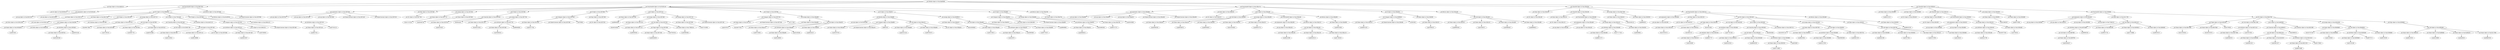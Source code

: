 strict digraph  {
<_ast.Str object at 0xa1b058510>;
<_ast.Expr object at 0xa1afad210>;
<_ast.arg object at 0xa1b615c50>;
<_ast.arg object at 0xa1b615b50>;
<_ast.arguments object at 0x1053f1e50>;
<_ast.Store object at 0x10295c290>;
<_ast.Name object at 0xa1cfb3110>;
<_ast.Load object at 0x10295c1d0>;
<_ast.Name object at 0xa1dbe74d0>;
<_ast.Name object at 0xa1d50a650>;
Load855462;
<_ast.NotIn object at 0x102969190>;
<_ast.Name object at 0xa1cfb7f10>;
Load1092549;
<_ast.Attribute object at 0xa1c0f55d0>;
Load5055193;
<_ast.Compare object at 0xa1c0ee390>;
<_ast.Continue object at 0xa1cfb7e90>;
<_ast.If object at 0xa1cfb3190>;
<_ast.Name object at 0xa1cfb7e10>;
Store6917895;
<_ast.Name object at 0xa1cfb7d90>;
Load1200318;
<_ast.Name object at 0xa1cfb7f50>;
Load4907791;
<_ast.Name object at 0xa1cfb7d10>;
Load5501699;
<_ast.Call object at 0xa1cfb7fd0>;
<_ast.Assign object at 0xa1cfb7210>;
<_ast.Not object at 0x1029617d0>;
<_ast.Name object at 0xa1cfb7e50>;
Load1316041;
<_ast.Name object at 0xa1cfb7c10>;
Load9238988;
<_ast.Str object at 0xa1cfb7dd0>;
<_ast.Call object at 0xa1cfb7c90>;
<_ast.UnaryOp object at 0xa1cfb7ed0>;
<_ast.Continue object at 0xa1aee5110>;
<_ast.If object at 0xa176e2ad0>;
<_ast.Name object at 0xa1cfb7cd0>;
Load3822837;
<_ast.Attribute object at 0xa1cfb7b10>;
Load2590902;
<_ast.Is object at 0x102961f10>;
<_ast.NameConstant object at 0xa1cfb7a90>;
<_ast.Compare object at 0xa1cfb7d50>;
<_ast.Continue object at 0xa1d844c10>;
<_ast.If object at 0xa1cfb7b90>;
<_ast.Name object at 0xa1cfb7a10>;
Load925703;
<_ast.Attribute object at 0xa1cfb7c50>;
Load7534119;
<_ast.Return object at 0xa1bcd0350>;
<_ast.For object at 0xa1dbf4e10>;
<_ast.NameConstant object at 0xa1cfb7990>;
<_ast.Return object at 0xa1cfb7bd0>;
<_ast.FunctionDef object at 0xa1dbe7d50>;
<_ast.arg object at 0xa1cfb7910>;
<_ast.arg object at 0xa1cfb7ad0>;
<_ast.arg object at 0xa1cfb7890>;
<_ast.NameConstant object at 0xa1cfb7a50>;
<_ast.NameConstant object at 0xa1cfb7810>;
<_ast.arguments object at 0xa1cfb7b50>;
<_ast.Str object at 0xa1cfb7790>;
<_ast.Expr object at 0xa1cfb79d0>;
<_ast.Name object at 0xa1cfb7710>;
Store7470256;
<_ast.Name object at 0xa1cfb78d0>;
Load3049756;
<_ast.Assign object at 0xa1cfb7950>;
<_ast.Name object at 0xa1cfb7610>;
Load3318347;
<_ast.UnaryOp object at 0xa1cfb7850>;
Not9044497;
<_ast.Name object at 0xa1cfb7550>;
Store6223204;
<_ast.Name object at 0xa1cfb74d0>;
Load2884816;
<_ast.Attribute object at 0xa1cfb7750>;
Load6936836;
<_ast.Assign object at 0xa1cfb77d0>;
<_ast.If object at 0xa1cfb7690>;
<_ast.Name object at 0xa1cfb7650>;
Load2527794;
<_ast.NameConstant object at 0xa1cfb73d0>;
<_ast.Compare object at 0xa1cfb7450>;
Is4079804;
<_ast.Str object at 0xa1cfb7350>;
<_ast.Expr object at 0xa1cfb7590>;
<_ast.If object at 0xa1cfb76d0>;
<_ast.Name object at 0xa1cfb7290>;
Load9846586;
<_ast.Name object at 0xa1cfb7410>;
Store9254628;
<_ast.Name object at 0xa1cfb7110>;
Load6009500;
<_ast.Name object at 0xa1cfb7190>;
Load8394926;
<_ast.Tuple object at 0xa1cfb7090>;
Load7049164;
<_ast.Name object at 0xa179bf150>;
Load8368596;
<_ast.Call object at 0xa1cfb7050>;
<_ast.Assign object at 0xa1cfb7490>;
<_ast.Name object at 0xa1cfb7390>;
Store7310095;
<_ast.NameConstant object at 0xa1cfb71d0>;
<_ast.Assign object at 0xa1cfb7150>;
<_ast.If object at 0xa1cfb7510>;
<_ast.Name object at 0xa1cfb7310>;
Load1976377;
<_ast.NameConstant object at 0xa1cfb72d0>;
<_ast.Compare object at 0xa1cfb7250>;
Is5717393;
<_ast.Name object at 0xa1cfbad90>;
Store4977652;
<_ast.Name object at 0xa1cfbae10>;
Load8745903;
<_ast.Name object at 0xa1cfbae90>;
Load5246802;
<_ast.Attribute object at 0xa1cfbaed0>;
Load1429339;
<_ast.Name object at 0xa1cfbaf50>;
Load8344527;
<_ast.Call object at 0xa1cfbae50>;
<_ast.Assign object at 0xa1cfbadd0>;
<_ast.If object at 0xa1cfb7f90>;
<_ast.And object at 0x10295ca90>;
<_ast.Name object at 0xa1cfbacd0>;
Load4287020;
<_ast.NameConstant object at 0xa1cfbac50>;
<_ast.Compare object at 0xa1cfbaf90>;
Is8662505;
<_ast.Name object at 0xa1cfbabd0>;
Load2322129;
<_ast.Name object at 0xa1cfbab90>;
Load9258470;
<_ast.Str object at 0xa1cfbab50>;
<_ast.Call object at 0xa1cfbac10>;
<_ast.BoolOp object at 0xa1cfbafd0>;
<_ast.Name object at 0xa1cfbab10>;
Store2656840;
<_ast.Name object at 0xa1cfbaa90>;
Load4219813;
<_ast.Name object at 0xa1cfbaa10>;
Load16479;
<_ast.Attribute object at 0xa1cfbaa50>;
Load4993682;
<_ast.Name object at 0xa1cfba9d0>;
Load9779187;
<_ast.Call object at 0xa1cfbaad0>;
<_ast.Assign object at 0xa1693f610>;
<_ast.If object at 0xa1cfbaf10>;
<_ast.Name object at 0xa1cfba910>;
Load9608961;
<_ast.IsNot object at 0x102961fd0>;
<_ast.NameConstant object at 0xa1cfba8d0>;
<_ast.Compare object at 0xa1cfba950>;
<_ast.Name object at 0xa1cfba810>;
Load3684912;
<_ast.Attribute object at 0xa1cfba850>;
Store4962802;
<_ast.Name object at 0xa1cfba7d0>;
Load9157275;
<_ast.Assign object at 0xa1cfba890>;
<_ast.If object at 0xa1cfba990>;
<_ast.Name object at 0xa1cfba750>;
Load5818060;
<_ast.Return object at 0xa1cfba790>;
<_ast.FunctionDef object at 0x1053f1c50>;
<_ast.arg object at 0xa1cfba690>;
<_ast.arg object at 0xa1cfba650>;
<_ast.arg object at 0xa1cfba610>;
<_ast.NameConstant object at 0xa1cfba5d0>;
<_ast.NameConstant object at 0xa1cfba590>;
<_ast.arguments object at 0xa1cfba6d0>;
<_ast.Str object at 0xa1cfba510>;
<_ast.Expr object at 0xa1cfba550>;
<_ast.Name object at 0xa1cfba450>;
Load3948356;
<_ast.Name object at 0xa1cfba410>;
Load6340973;
<_ast.Name object at 0xa1cfba3d0>;
Load6594855;
<_ast.Call object at 0xa1cfba490>;
<_ast.Name object at 0xa1cfba350>;
Store1616820;
<_ast.Name object at 0xa1cfba310>;
Load4934779;
<_ast.Assign object at 0xa1cfba390>;
<_ast.arg object at 0xa1cfba250>;
<_ast.arguments object at 0xa1cfba290>;
<_ast.Name object at 0xa1cfba190>;
Load8542589;
<_ast.Name object at 0xa1cfba150>;
Load8160122;
<_ast.Name object at 0xa1cfba110>;
Load1748229;
<_ast.Call object at 0xa1cfba1d0>;
<_ast.Return object at 0xa1cfba210>;
<_ast.FunctionDef object at 0xa1cfba2d0>;
<_ast.Name object at 0xa1cfba090>;
Load3815958;
<_ast.Return object at 0xa1cfba0d0>;
<_ast.If object at 0xa1cfba4d0>;
<_ast.Name object at 0xa1cfbcb10>;
Load4831420;
<_ast.NameConstant object at 0xa1cfbcfd0>;
<_ast.Compare object at 0xa1d80fb50>;
Is2835562;
<_ast.Name object at 0xa1cfbcf10>;
Load7963537;
<_ast.Raise object at 0xa1cfbcf90>;
<_ast.If object at 0xa1cfba050>;
<_ast.Name object at 0xa1cfbce50>;
Load6800591;
<_ast.Name object at 0xa1cfbce10>;
Load1363071;
<_ast.Name object at 0xa1cfbcdd0>;
Load5980487;
<_ast.Name object at 0xa1cfbcd90>;
Load8698615;
<_ast.Call object at 0xa1cfbce90>;
<_ast.Return object at 0xa1cfbced0>;
<_ast.FunctionDef object at 0xa1cfba710>;
<_ast.Str object at 0xa1cfbccd0>;
<_ast.Expr object at 0xa1cfbcd10>;
<_ast.Str object at 0xa1cfbcc10>;
<_ast.Expr object at 0xa1cfbcc50>;
<_ast.arg object at 0xa1cfbca90>;
<_ast.arg object at 0xa1cfbca50>;
<_ast.arguments object at 0xa1cfbcad0>;
<_ast.Name object at 0xa1cfbc990>;
Load9611572;
<_ast.Attribute object at 0xa1cfbc9d0>;
Store7117240;
<_ast.Name object at 0xa1cfbc950>;
Load646994;
<_ast.Assign object at 0xa1cfbca10>;
<_ast.FunctionDef object at 0xa1cfbcbd0>;
<_ast.ClassDef object at 0xa1cfbcc90>;
<_ast.Name object at 0xa1cfbc910>;
Store4284155;
<_ast.Name object at 0xa1cfb3050>;
Load989295;
<_ast.Assign object at 0xa1dbe75d0>;
<_ast.arg object at 0xa1cfb3290>;
<_ast.arguments object at 0xa1cfb30d0>;
<_ast.Str object at 0xa1cfb3310>;
<_ast.Expr object at 0xa1cfb3150>;
<_ast.Name object at 0xa1cfb3250>;
Store2828222;
<_ast.Name object at 0xa1cfb3410>;
Store961547;
<_ast.Tuple object at 0xa1cfb3390>;
Store421604;
<_ast.Name object at 0xa1cfb3510>;
Load259480;
<_ast.Attribute object at 0xa1cfb3350>;
Load8047737;
<_ast.Attribute object at 0xa1cfb3490>;
Load7701236;
<_ast.Call object at 0xa1cfb32d0>;
<_ast.Name object at 0xa1cfb3610>;
Load5419234;
<_ast.Name object at 0xa1cfb34d0>;
Load8640295;
<_ast.Name object at 0xa1cfb3550>;
Load3712883;
<_ast.Attribute object at 0xa1cfb3690>;
Load25938;
<_ast.Call object at 0xa1cfb3450>;
<_ast.UnaryOp object at 0xa1cfb3590>;
Not5645009;
<_ast.Continue object at 0xa1cfb3710>;
<_ast.If object at 0xa1cfb33d0>;
<_ast.Name object at 0xa1cfb3790>;
Store3620119;
<_ast.Name object at 0xa1cfb3810>;
Load6919041;
<_ast.Name object at 0xa1cfb3890>;
Load3122760;
<_ast.Attribute object at 0xa1cfb36d0>;
Load3685083;
<_ast.Name object at 0xa1cfb3750>;
Load9362139;
<_ast.Call object at 0xa1cfb3650>;
<_ast.Assign object at 0xa1cfb35d0>;
<_ast.Name object at 0xa1cfb3990>;
Load5642289;
<_ast.Name object at 0xa1cfb3850>;
Load767284;
<_ast.Name object at 0xa1cfb3a10>;
Load1074789;
<_ast.Name object at 0xa1cfb38d0>;
Load138422;
<_ast.Call object at 0xa1cfb37d0>;
<_ast.Expr object at 0xa1cfb3910>;
<_ast.For object at 0xa1cfb31d0>;
<_ast.Name object at 0xa1cfb3950>;
Load8619158;
<_ast.Return object at 0xa1cfb3a90>;
<_ast.FunctionDef object at 0xa1cfb3210>;
<_ast.ClassDef object at 0xa1cfbcd50>;
<_ast.Name object at 0xa1cfb39d0>;
Load9155155;
<_ast.Str object at 0xa1cfb3a50>;
<_ast.Expr object at 0xa1cfb3b90>;
<_ast.Str object at 0xa1cfb3c90>;
<_ast.Expr object at 0xa1cfb3ad0>;
<_ast.arg object at 0xa1cfb3bd0>;
<_ast.arg object at 0xa1cfb3d90>;
<_ast.arguments object at 0xa1cfb3d10>;
<_ast.Name object at 0xa1cfb3cd0>;
Load4341709;
<_ast.Attribute object at 0xa1cfb3e50>;
Store9372583;
<_ast.Name object at 0xa1cfb3ed0>;
Load749435;
<_ast.Assign object at 0xa1cfb3c50>;
<_ast.FunctionDef object at 0xa1cfb3b50>;
<_ast.ClassDef object at 0xa1cfb3c10>;
<_ast.Name object at 0xa1cfb3f50>;
Store1960597;
<_ast.Name object at 0xa1cfb3dd0>;
Load6707884;
<_ast.Assign object at 0xa1cfb3d50>;
<_ast.arg object at 0xa1cfb3f90>;
<_ast.arg object at 0xa1cfb3f10>;
<_ast.arg object at 0xa1cfb3090>;
<_ast.arg object at 0xa17e8e510>;
<_ast.arguments object at 0xa1cfb3e90>;
<_ast.Name object at 0xa1dbf7f50>;
Load2364347;
<_ast.Call object at 0xa1dbf7f90>;
<_ast.Attribute object at 0xa1dd74b90>;
Load6990330;
<_ast.Name object at 0xa1dbeec90>;
Load8925729;
<_ast.Name object at 0xa1dd39b10>;
Load1753996;
<_ast.Name object at 0xa1afb9490>;
Load9026257;
<_ast.Call object at 0xa1dbf1a10>;
<_ast.Expr object at 0xa1e011790>;
<_ast.Name object at 0xa1dbe7890>;
Store1616816;
<_ast.Name object at 0xa1dbe7bd0>;
Store6318579;
<_ast.Tuple object at 0xa1dc08190>;
Store576929;
<_ast.Name object at 0xa1dd27090>;
Load5948191;
<_ast.Attribute object at 0xa1dd27a10>;
Load1631930;
<_ast.Call object at 0xa1dbe7390>;
<_ast.Name object at 0xa1bcbd390>;
Load3801451;
<_ast.Name object at 0xa1dc0c610>;
Load2691187;
<_ast.Name object at 0xa1dd21250>;
Load8870466;
<_ast.Attribute object at 0xa1dd21610>;
Load4178945;
<_ast.Call object at 0xa1dbd1550>;
<_ast.UnaryOp object at 0xa1afba610>;
Not5988016;
<_ast.Continue object at 0xa1dd21f90>;
<_ast.If object at 0xa1ba693d0>;
<_ast.Name object at 0xa1dbe9b90>;
Store5255239;
<_ast.Name object at 0xa1dbe96d0>;
Load1335843;
<_ast.Name object at 0xa1dd360d0>;
Load1191448;
<_ast.Attribute object at 0xa1dd36490>;
Load670712;
<_ast.Name object at 0xa1b5f8d90>;
Load8783283;
<_ast.Call object at 0xa1dbe9650>;
<_ast.Assign object at 0xa1b00a590>;
<_ast.Name object at 0xa1dbfa450>;
Load8102023;
<_ast.Name object at 0xa1ba669d0>;
Load4250880;
<_ast.Name object at 0xa1ba66a50>;
Load440918;
<_ast.Name object at 0xa1bcc7090>;
Load9985302;
<_ast.Call object at 0xa1afb3090>;
<_ast.Expr object at 0xa1b5f8dd0>;
<_ast.For object at 0xa1dbe3790>;
<_ast.FunctionDef object at 0xa1cfb3fd0>;
<_ast.ClassDef object at 0xa1cfb3b10>;
<_ast.Module object at 0xa1ba60090>;
<_ast.Expr object at 0xa1afad210> -> <_ast.Str object at 0xa1b058510>;
<_ast.arguments object at 0x1053f1e50> -> <_ast.arg object at 0xa1b615c50>;
<_ast.arguments object at 0x1053f1e50> -> <_ast.arg object at 0xa1b615b50>;
<_ast.Name object at 0xa1cfb3110> -> <_ast.Store object at 0x10295c290>;
<_ast.Name object at 0xa1dbe74d0> -> <_ast.Load object at 0x10295c1d0>;
<_ast.Name object at 0xa1d50a650> -> Load855462;
<_ast.Name object at 0xa1cfb7f10> -> Load1092549;
<_ast.Attribute object at 0xa1c0f55d0> -> <_ast.Name object at 0xa1cfb7f10>;
<_ast.Attribute object at 0xa1c0f55d0> -> Load5055193;
<_ast.Compare object at 0xa1c0ee390> -> <_ast.Name object at 0xa1d50a650>;
<_ast.Compare object at 0xa1c0ee390> -> <_ast.NotIn object at 0x102969190>;
<_ast.Compare object at 0xa1c0ee390> -> <_ast.Attribute object at 0xa1c0f55d0>;
<_ast.If object at 0xa1cfb3190> -> <_ast.Compare object at 0xa1c0ee390>;
<_ast.If object at 0xa1cfb3190> -> <_ast.Continue object at 0xa1cfb7e90>;
<_ast.Name object at 0xa1cfb7e10> -> Store6917895;
<_ast.Name object at 0xa1cfb7d90> -> Load1200318;
<_ast.Name object at 0xa1cfb7f50> -> Load4907791;
<_ast.Name object at 0xa1cfb7d10> -> Load5501699;
<_ast.Call object at 0xa1cfb7fd0> -> <_ast.Name object at 0xa1cfb7d90>;
<_ast.Call object at 0xa1cfb7fd0> -> <_ast.Name object at 0xa1cfb7f50>;
<_ast.Call object at 0xa1cfb7fd0> -> <_ast.Name object at 0xa1cfb7d10>;
<_ast.Assign object at 0xa1cfb7210> -> <_ast.Name object at 0xa1cfb7e10>;
<_ast.Assign object at 0xa1cfb7210> -> <_ast.Call object at 0xa1cfb7fd0>;
<_ast.Name object at 0xa1cfb7e50> -> Load1316041;
<_ast.Name object at 0xa1cfb7c10> -> Load9238988;
<_ast.Call object at 0xa1cfb7c90> -> <_ast.Name object at 0xa1cfb7e50>;
<_ast.Call object at 0xa1cfb7c90> -> <_ast.Name object at 0xa1cfb7c10>;
<_ast.Call object at 0xa1cfb7c90> -> <_ast.Str object at 0xa1cfb7dd0>;
<_ast.UnaryOp object at 0xa1cfb7ed0> -> <_ast.Not object at 0x1029617d0>;
<_ast.UnaryOp object at 0xa1cfb7ed0> -> <_ast.Call object at 0xa1cfb7c90>;
<_ast.If object at 0xa176e2ad0> -> <_ast.UnaryOp object at 0xa1cfb7ed0>;
<_ast.If object at 0xa176e2ad0> -> <_ast.Continue object at 0xa1aee5110>;
<_ast.Name object at 0xa1cfb7cd0> -> Load3822837;
<_ast.Attribute object at 0xa1cfb7b10> -> <_ast.Name object at 0xa1cfb7cd0>;
<_ast.Attribute object at 0xa1cfb7b10> -> Load2590902;
<_ast.Compare object at 0xa1cfb7d50> -> <_ast.Attribute object at 0xa1cfb7b10>;
<_ast.Compare object at 0xa1cfb7d50> -> <_ast.Is object at 0x102961f10>;
<_ast.Compare object at 0xa1cfb7d50> -> <_ast.NameConstant object at 0xa1cfb7a90>;
<_ast.If object at 0xa1cfb7b90> -> <_ast.Compare object at 0xa1cfb7d50>;
<_ast.If object at 0xa1cfb7b90> -> <_ast.Continue object at 0xa1d844c10>;
<_ast.Name object at 0xa1cfb7a10> -> Load925703;
<_ast.Attribute object at 0xa1cfb7c50> -> <_ast.Name object at 0xa1cfb7a10>;
<_ast.Attribute object at 0xa1cfb7c50> -> Load7534119;
<_ast.Return object at 0xa1bcd0350> -> <_ast.Attribute object at 0xa1cfb7c50>;
<_ast.For object at 0xa1dbf4e10> -> <_ast.Name object at 0xa1cfb3110>;
<_ast.For object at 0xa1dbf4e10> -> <_ast.Name object at 0xa1dbe74d0>;
<_ast.For object at 0xa1dbf4e10> -> <_ast.If object at 0xa1cfb3190>;
<_ast.For object at 0xa1dbf4e10> -> <_ast.Assign object at 0xa1cfb7210>;
<_ast.For object at 0xa1dbf4e10> -> <_ast.If object at 0xa176e2ad0>;
<_ast.For object at 0xa1dbf4e10> -> <_ast.If object at 0xa1cfb7b90>;
<_ast.For object at 0xa1dbf4e10> -> <_ast.Return object at 0xa1bcd0350>;
<_ast.Return object at 0xa1cfb7bd0> -> <_ast.NameConstant object at 0xa1cfb7990>;
<_ast.FunctionDef object at 0xa1dbe7d50> -> <_ast.arguments object at 0x1053f1e50>;
<_ast.FunctionDef object at 0xa1dbe7d50> -> <_ast.For object at 0xa1dbf4e10>;
<_ast.FunctionDef object at 0xa1dbe7d50> -> <_ast.Return object at 0xa1cfb7bd0>;
<_ast.arguments object at 0xa1cfb7b50> -> <_ast.arg object at 0xa1cfb7910>;
<_ast.arguments object at 0xa1cfb7b50> -> <_ast.arg object at 0xa1cfb7ad0>;
<_ast.arguments object at 0xa1cfb7b50> -> <_ast.arg object at 0xa1cfb7890>;
<_ast.arguments object at 0xa1cfb7b50> -> <_ast.NameConstant object at 0xa1cfb7a50>;
<_ast.arguments object at 0xa1cfb7b50> -> <_ast.NameConstant object at 0xa1cfb7810>;
<_ast.Expr object at 0xa1cfb79d0> -> <_ast.Str object at 0xa1cfb7790>;
<_ast.Name object at 0xa1cfb7710> -> Store7470256;
<_ast.Name object at 0xa1cfb78d0> -> Load3049756;
<_ast.Assign object at 0xa1cfb7950> -> <_ast.Name object at 0xa1cfb7710>;
<_ast.Assign object at 0xa1cfb7950> -> <_ast.Name object at 0xa1cfb78d0>;
<_ast.Name object at 0xa1cfb7610> -> Load3318347;
<_ast.UnaryOp object at 0xa1cfb7850> -> Not9044497;
<_ast.UnaryOp object at 0xa1cfb7850> -> <_ast.Name object at 0xa1cfb7610>;
<_ast.Name object at 0xa1cfb7550> -> Store6223204;
<_ast.Name object at 0xa1cfb74d0> -> Load2884816;
<_ast.Attribute object at 0xa1cfb7750> -> <_ast.Name object at 0xa1cfb74d0>;
<_ast.Attribute object at 0xa1cfb7750> -> Load6936836;
<_ast.Assign object at 0xa1cfb77d0> -> <_ast.Name object at 0xa1cfb7550>;
<_ast.Assign object at 0xa1cfb77d0> -> <_ast.Attribute object at 0xa1cfb7750>;
<_ast.If object at 0xa1cfb7690> -> <_ast.UnaryOp object at 0xa1cfb7850>;
<_ast.If object at 0xa1cfb7690> -> <_ast.Assign object at 0xa1cfb77d0>;
<_ast.Name object at 0xa1cfb7650> -> Load2527794;
<_ast.Compare object at 0xa1cfb7450> -> <_ast.Name object at 0xa1cfb7650>;
<_ast.Compare object at 0xa1cfb7450> -> Is4079804;
<_ast.Compare object at 0xa1cfb7450> -> <_ast.NameConstant object at 0xa1cfb73d0>;
<_ast.Expr object at 0xa1cfb7590> -> <_ast.Str object at 0xa1cfb7350>;
<_ast.If object at 0xa1cfb76d0> -> <_ast.Compare object at 0xa1cfb7450>;
<_ast.If object at 0xa1cfb76d0> -> <_ast.Expr object at 0xa1cfb7590>;
<_ast.Name object at 0xa1cfb7290> -> Load9846586;
<_ast.Name object at 0xa1cfb7410> -> Store9254628;
<_ast.Name object at 0xa1cfb7110> -> Load6009500;
<_ast.Name object at 0xa1cfb7190> -> Load8394926;
<_ast.Tuple object at 0xa1cfb7090> -> <_ast.Name object at 0xa1cfb7190>;
<_ast.Tuple object at 0xa1cfb7090> -> Load7049164;
<_ast.Name object at 0xa179bf150> -> Load8368596;
<_ast.Call object at 0xa1cfb7050> -> <_ast.Name object at 0xa1cfb7110>;
<_ast.Call object at 0xa1cfb7050> -> <_ast.Tuple object at 0xa1cfb7090>;
<_ast.Call object at 0xa1cfb7050> -> <_ast.Name object at 0xa179bf150>;
<_ast.Assign object at 0xa1cfb7490> -> <_ast.Name object at 0xa1cfb7410>;
<_ast.Assign object at 0xa1cfb7490> -> <_ast.Call object at 0xa1cfb7050>;
<_ast.Name object at 0xa1cfb7390> -> Store7310095;
<_ast.Assign object at 0xa1cfb7150> -> <_ast.Name object at 0xa1cfb7390>;
<_ast.Assign object at 0xa1cfb7150> -> <_ast.NameConstant object at 0xa1cfb71d0>;
<_ast.If object at 0xa1cfb7510> -> <_ast.Name object at 0xa1cfb7290>;
<_ast.If object at 0xa1cfb7510> -> <_ast.Assign object at 0xa1cfb7490>;
<_ast.If object at 0xa1cfb7510> -> <_ast.Assign object at 0xa1cfb7150>;
<_ast.Name object at 0xa1cfb7310> -> Load1976377;
<_ast.Compare object at 0xa1cfb7250> -> <_ast.Name object at 0xa1cfb7310>;
<_ast.Compare object at 0xa1cfb7250> -> Is5717393;
<_ast.Compare object at 0xa1cfb7250> -> <_ast.NameConstant object at 0xa1cfb72d0>;
<_ast.Name object at 0xa1cfbad90> -> Store4977652;
<_ast.Name object at 0xa1cfbae10> -> Load8745903;
<_ast.Name object at 0xa1cfbae90> -> Load5246802;
<_ast.Attribute object at 0xa1cfbaed0> -> <_ast.Name object at 0xa1cfbae90>;
<_ast.Attribute object at 0xa1cfbaed0> -> Load1429339;
<_ast.Name object at 0xa1cfbaf50> -> Load8344527;
<_ast.Call object at 0xa1cfbae50> -> <_ast.Name object at 0xa1cfbae10>;
<_ast.Call object at 0xa1cfbae50> -> <_ast.Attribute object at 0xa1cfbaed0>;
<_ast.Call object at 0xa1cfbae50> -> <_ast.Name object at 0xa1cfbaf50>;
<_ast.Assign object at 0xa1cfbadd0> -> <_ast.Name object at 0xa1cfbad90>;
<_ast.Assign object at 0xa1cfbadd0> -> <_ast.Call object at 0xa1cfbae50>;
<_ast.If object at 0xa1cfb7f90> -> <_ast.Compare object at 0xa1cfb7250>;
<_ast.If object at 0xa1cfb7f90> -> <_ast.Assign object at 0xa1cfbadd0>;
<_ast.Name object at 0xa1cfbacd0> -> Load4287020;
<_ast.Compare object at 0xa1cfbaf90> -> <_ast.Name object at 0xa1cfbacd0>;
<_ast.Compare object at 0xa1cfbaf90> -> Is8662505;
<_ast.Compare object at 0xa1cfbaf90> -> <_ast.NameConstant object at 0xa1cfbac50>;
<_ast.Name object at 0xa1cfbabd0> -> Load2322129;
<_ast.Name object at 0xa1cfbab90> -> Load9258470;
<_ast.Call object at 0xa1cfbac10> -> <_ast.Name object at 0xa1cfbabd0>;
<_ast.Call object at 0xa1cfbac10> -> <_ast.Name object at 0xa1cfbab90>;
<_ast.Call object at 0xa1cfbac10> -> <_ast.Str object at 0xa1cfbab50>;
<_ast.BoolOp object at 0xa1cfbafd0> -> <_ast.And object at 0x10295ca90>;
<_ast.BoolOp object at 0xa1cfbafd0> -> <_ast.Compare object at 0xa1cfbaf90>;
<_ast.BoolOp object at 0xa1cfbafd0> -> <_ast.Call object at 0xa1cfbac10>;
<_ast.Name object at 0xa1cfbab10> -> Store2656840;
<_ast.Name object at 0xa1cfbaa90> -> Load4219813;
<_ast.Name object at 0xa1cfbaa10> -> Load16479;
<_ast.Attribute object at 0xa1cfbaa50> -> <_ast.Name object at 0xa1cfbaa10>;
<_ast.Attribute object at 0xa1cfbaa50> -> Load4993682;
<_ast.Name object at 0xa1cfba9d0> -> Load9779187;
<_ast.Call object at 0xa1cfbaad0> -> <_ast.Name object at 0xa1cfbaa90>;
<_ast.Call object at 0xa1cfbaad0> -> <_ast.Attribute object at 0xa1cfbaa50>;
<_ast.Call object at 0xa1cfbaad0> -> <_ast.Name object at 0xa1cfba9d0>;
<_ast.Assign object at 0xa1693f610> -> <_ast.Name object at 0xa1cfbab10>;
<_ast.Assign object at 0xa1693f610> -> <_ast.Call object at 0xa1cfbaad0>;
<_ast.If object at 0xa1cfbaf10> -> <_ast.BoolOp object at 0xa1cfbafd0>;
<_ast.If object at 0xa1cfbaf10> -> <_ast.Assign object at 0xa1693f610>;
<_ast.Name object at 0xa1cfba910> -> Load9608961;
<_ast.Compare object at 0xa1cfba950> -> <_ast.Name object at 0xa1cfba910>;
<_ast.Compare object at 0xa1cfba950> -> <_ast.IsNot object at 0x102961fd0>;
<_ast.Compare object at 0xa1cfba950> -> <_ast.NameConstant object at 0xa1cfba8d0>;
<_ast.Name object at 0xa1cfba810> -> Load3684912;
<_ast.Attribute object at 0xa1cfba850> -> <_ast.Name object at 0xa1cfba810>;
<_ast.Attribute object at 0xa1cfba850> -> Store4962802;
<_ast.Name object at 0xa1cfba7d0> -> Load9157275;
<_ast.Assign object at 0xa1cfba890> -> <_ast.Attribute object at 0xa1cfba850>;
<_ast.Assign object at 0xa1cfba890> -> <_ast.Name object at 0xa1cfba7d0>;
<_ast.If object at 0xa1cfba990> -> <_ast.Compare object at 0xa1cfba950>;
<_ast.If object at 0xa1cfba990> -> <_ast.Assign object at 0xa1cfba890>;
<_ast.Name object at 0xa1cfba750> -> Load5818060;
<_ast.Return object at 0xa1cfba790> -> <_ast.Name object at 0xa1cfba750>;
<_ast.FunctionDef object at 0x1053f1c50> -> <_ast.arguments object at 0xa1cfb7b50>;
<_ast.FunctionDef object at 0x1053f1c50> -> <_ast.Expr object at 0xa1cfb79d0>;
<_ast.FunctionDef object at 0x1053f1c50> -> <_ast.Assign object at 0xa1cfb7950>;
<_ast.FunctionDef object at 0x1053f1c50> -> <_ast.If object at 0xa1cfb7690>;
<_ast.FunctionDef object at 0x1053f1c50> -> <_ast.If object at 0xa1cfb76d0>;
<_ast.FunctionDef object at 0x1053f1c50> -> <_ast.If object at 0xa1cfb7510>;
<_ast.FunctionDef object at 0x1053f1c50> -> <_ast.If object at 0xa1cfb7f90>;
<_ast.FunctionDef object at 0x1053f1c50> -> <_ast.If object at 0xa1cfbaf10>;
<_ast.FunctionDef object at 0x1053f1c50> -> <_ast.If object at 0xa1cfba990>;
<_ast.FunctionDef object at 0x1053f1c50> -> <_ast.Return object at 0xa1cfba790>;
<_ast.arguments object at 0xa1cfba6d0> -> <_ast.arg object at 0xa1cfba690>;
<_ast.arguments object at 0xa1cfba6d0> -> <_ast.arg object at 0xa1cfba650>;
<_ast.arguments object at 0xa1cfba6d0> -> <_ast.arg object at 0xa1cfba610>;
<_ast.arguments object at 0xa1cfba6d0> -> <_ast.NameConstant object at 0xa1cfba5d0>;
<_ast.arguments object at 0xa1cfba6d0> -> <_ast.NameConstant object at 0xa1cfba590>;
<_ast.Expr object at 0xa1cfba550> -> <_ast.Str object at 0xa1cfba510>;
<_ast.Name object at 0xa1cfba450> -> Load3948356;
<_ast.Name object at 0xa1cfba410> -> Load6340973;
<_ast.Name object at 0xa1cfba3d0> -> Load6594855;
<_ast.Call object at 0xa1cfba490> -> <_ast.Name object at 0xa1cfba450>;
<_ast.Call object at 0xa1cfba490> -> <_ast.Name object at 0xa1cfba410>;
<_ast.Call object at 0xa1cfba490> -> <_ast.Name object at 0xa1cfba3d0>;
<_ast.Name object at 0xa1cfba350> -> Store1616820;
<_ast.Name object at 0xa1cfba310> -> Load4934779;
<_ast.Assign object at 0xa1cfba390> -> <_ast.Name object at 0xa1cfba350>;
<_ast.Assign object at 0xa1cfba390> -> <_ast.Name object at 0xa1cfba310>;
<_ast.arguments object at 0xa1cfba290> -> <_ast.arg object at 0xa1cfba250>;
<_ast.Name object at 0xa1cfba190> -> Load8542589;
<_ast.Name object at 0xa1cfba150> -> Load8160122;
<_ast.Name object at 0xa1cfba110> -> Load1748229;
<_ast.Call object at 0xa1cfba1d0> -> <_ast.Name object at 0xa1cfba190>;
<_ast.Call object at 0xa1cfba1d0> -> <_ast.Name object at 0xa1cfba150>;
<_ast.Call object at 0xa1cfba1d0> -> <_ast.Name object at 0xa1cfba110>;
<_ast.Return object at 0xa1cfba210> -> <_ast.Call object at 0xa1cfba1d0>;
<_ast.FunctionDef object at 0xa1cfba2d0> -> <_ast.arguments object at 0xa1cfba290>;
<_ast.FunctionDef object at 0xa1cfba2d0> -> <_ast.Return object at 0xa1cfba210>;
<_ast.Name object at 0xa1cfba090> -> Load3815958;
<_ast.Return object at 0xa1cfba0d0> -> <_ast.Name object at 0xa1cfba090>;
<_ast.If object at 0xa1cfba4d0> -> <_ast.Call object at 0xa1cfba490>;
<_ast.If object at 0xa1cfba4d0> -> <_ast.Assign object at 0xa1cfba390>;
<_ast.If object at 0xa1cfba4d0> -> <_ast.FunctionDef object at 0xa1cfba2d0>;
<_ast.If object at 0xa1cfba4d0> -> <_ast.Return object at 0xa1cfba0d0>;
<_ast.Name object at 0xa1cfbcb10> -> Load4831420;
<_ast.Compare object at 0xa1d80fb50> -> <_ast.Name object at 0xa1cfbcb10>;
<_ast.Compare object at 0xa1d80fb50> -> Is2835562;
<_ast.Compare object at 0xa1d80fb50> -> <_ast.NameConstant object at 0xa1cfbcfd0>;
<_ast.Name object at 0xa1cfbcf10> -> Load7963537;
<_ast.Raise object at 0xa1cfbcf90> -> <_ast.Name object at 0xa1cfbcf10>;
<_ast.If object at 0xa1cfba050> -> <_ast.Compare object at 0xa1d80fb50>;
<_ast.If object at 0xa1cfba050> -> <_ast.Raise object at 0xa1cfbcf90>;
<_ast.Name object at 0xa1cfbce50> -> Load6800591;
<_ast.Name object at 0xa1cfbce10> -> Load1363071;
<_ast.Name object at 0xa1cfbcdd0> -> Load5980487;
<_ast.Name object at 0xa1cfbcd90> -> Load8698615;
<_ast.Call object at 0xa1cfbce90> -> <_ast.Name object at 0xa1cfbce50>;
<_ast.Call object at 0xa1cfbce90> -> <_ast.Name object at 0xa1cfbce10>;
<_ast.Call object at 0xa1cfbce90> -> <_ast.Name object at 0xa1cfbcdd0>;
<_ast.Call object at 0xa1cfbce90> -> <_ast.Name object at 0xa1cfbcd90>;
<_ast.Return object at 0xa1cfbced0> -> <_ast.Call object at 0xa1cfbce90>;
<_ast.FunctionDef object at 0xa1cfba710> -> <_ast.arguments object at 0xa1cfba6d0>;
<_ast.FunctionDef object at 0xa1cfba710> -> <_ast.Expr object at 0xa1cfba550>;
<_ast.FunctionDef object at 0xa1cfba710> -> <_ast.If object at 0xa1cfba4d0>;
<_ast.FunctionDef object at 0xa1cfba710> -> <_ast.If object at 0xa1cfba050>;
<_ast.FunctionDef object at 0xa1cfba710> -> <_ast.Return object at 0xa1cfbced0>;
<_ast.Expr object at 0xa1cfbcd10> -> <_ast.Str object at 0xa1cfbccd0>;
<_ast.Expr object at 0xa1cfbcc50> -> <_ast.Str object at 0xa1cfbcc10>;
<_ast.arguments object at 0xa1cfbcad0> -> <_ast.arg object at 0xa1cfbca90>;
<_ast.arguments object at 0xa1cfbcad0> -> <_ast.arg object at 0xa1cfbca50>;
<_ast.Name object at 0xa1cfbc990> -> Load9611572;
<_ast.Attribute object at 0xa1cfbc9d0> -> <_ast.Name object at 0xa1cfbc990>;
<_ast.Attribute object at 0xa1cfbc9d0> -> Store7117240;
<_ast.Name object at 0xa1cfbc950> -> Load646994;
<_ast.Assign object at 0xa1cfbca10> -> <_ast.Attribute object at 0xa1cfbc9d0>;
<_ast.Assign object at 0xa1cfbca10> -> <_ast.Name object at 0xa1cfbc950>;
<_ast.FunctionDef object at 0xa1cfbcbd0> -> <_ast.arguments object at 0xa1cfbcad0>;
<_ast.FunctionDef object at 0xa1cfbcbd0> -> <_ast.Assign object at 0xa1cfbca10>;
<_ast.ClassDef object at 0xa1cfbcc90> -> <_ast.Expr object at 0xa1cfbcc50>;
<_ast.ClassDef object at 0xa1cfbcc90> -> <_ast.FunctionDef object at 0xa1cfbcbd0>;
<_ast.Name object at 0xa1cfbc910> -> Store4284155;
<_ast.Name object at 0xa1cfb3050> -> Load989295;
<_ast.Assign object at 0xa1dbe75d0> -> <_ast.Name object at 0xa1cfbc910>;
<_ast.Assign object at 0xa1dbe75d0> -> <_ast.Name object at 0xa1cfb3050>;
<_ast.arguments object at 0xa1cfb30d0> -> <_ast.arg object at 0xa1cfb3290>;
<_ast.Expr object at 0xa1cfb3150> -> <_ast.Str object at 0xa1cfb3310>;
<_ast.Name object at 0xa1cfb3250> -> Store2828222;
<_ast.Name object at 0xa1cfb3410> -> Store961547;
<_ast.Tuple object at 0xa1cfb3390> -> <_ast.Name object at 0xa1cfb3250>;
<_ast.Tuple object at 0xa1cfb3390> -> <_ast.Name object at 0xa1cfb3410>;
<_ast.Tuple object at 0xa1cfb3390> -> Store421604;
<_ast.Name object at 0xa1cfb3510> -> Load259480;
<_ast.Attribute object at 0xa1cfb3350> -> <_ast.Name object at 0xa1cfb3510>;
<_ast.Attribute object at 0xa1cfb3350> -> Load8047737;
<_ast.Attribute object at 0xa1cfb3490> -> <_ast.Attribute object at 0xa1cfb3350>;
<_ast.Attribute object at 0xa1cfb3490> -> Load7701236;
<_ast.Call object at 0xa1cfb32d0> -> <_ast.Attribute object at 0xa1cfb3490>;
<_ast.Name object at 0xa1cfb3610> -> Load5419234;
<_ast.Name object at 0xa1cfb34d0> -> Load8640295;
<_ast.Name object at 0xa1cfb3550> -> Load3712883;
<_ast.Attribute object at 0xa1cfb3690> -> <_ast.Name object at 0xa1cfb3550>;
<_ast.Attribute object at 0xa1cfb3690> -> Load25938;
<_ast.Call object at 0xa1cfb3450> -> <_ast.Name object at 0xa1cfb3610>;
<_ast.Call object at 0xa1cfb3450> -> <_ast.Name object at 0xa1cfb34d0>;
<_ast.Call object at 0xa1cfb3450> -> <_ast.Attribute object at 0xa1cfb3690>;
<_ast.UnaryOp object at 0xa1cfb3590> -> Not5645009;
<_ast.UnaryOp object at 0xa1cfb3590> -> <_ast.Call object at 0xa1cfb3450>;
<_ast.If object at 0xa1cfb33d0> -> <_ast.UnaryOp object at 0xa1cfb3590>;
<_ast.If object at 0xa1cfb33d0> -> <_ast.Continue object at 0xa1cfb3710>;
<_ast.Name object at 0xa1cfb3790> -> Store3620119;
<_ast.Name object at 0xa1cfb3810> -> Load6919041;
<_ast.Name object at 0xa1cfb3890> -> Load3122760;
<_ast.Attribute object at 0xa1cfb36d0> -> <_ast.Name object at 0xa1cfb3890>;
<_ast.Attribute object at 0xa1cfb36d0> -> Load3685083;
<_ast.Name object at 0xa1cfb3750> -> Load9362139;
<_ast.Call object at 0xa1cfb3650> -> <_ast.Name object at 0xa1cfb3810>;
<_ast.Call object at 0xa1cfb3650> -> <_ast.Attribute object at 0xa1cfb36d0>;
<_ast.Call object at 0xa1cfb3650> -> <_ast.Name object at 0xa1cfb3750>;
<_ast.Assign object at 0xa1cfb35d0> -> <_ast.Name object at 0xa1cfb3790>;
<_ast.Assign object at 0xa1cfb35d0> -> <_ast.Call object at 0xa1cfb3650>;
<_ast.Name object at 0xa1cfb3990> -> Load5642289;
<_ast.Name object at 0xa1cfb3850> -> Load767284;
<_ast.Name object at 0xa1cfb3a10> -> Load1074789;
<_ast.Name object at 0xa1cfb38d0> -> Load138422;
<_ast.Call object at 0xa1cfb37d0> -> <_ast.Name object at 0xa1cfb3990>;
<_ast.Call object at 0xa1cfb37d0> -> <_ast.Name object at 0xa1cfb3850>;
<_ast.Call object at 0xa1cfb37d0> -> <_ast.Name object at 0xa1cfb3a10>;
<_ast.Call object at 0xa1cfb37d0> -> <_ast.Name object at 0xa1cfb38d0>;
<_ast.Expr object at 0xa1cfb3910> -> <_ast.Call object at 0xa1cfb37d0>;
<_ast.For object at 0xa1cfb31d0> -> <_ast.Tuple object at 0xa1cfb3390>;
<_ast.For object at 0xa1cfb31d0> -> <_ast.Call object at 0xa1cfb32d0>;
<_ast.For object at 0xa1cfb31d0> -> <_ast.If object at 0xa1cfb33d0>;
<_ast.For object at 0xa1cfb31d0> -> <_ast.Assign object at 0xa1cfb35d0>;
<_ast.For object at 0xa1cfb31d0> -> <_ast.Expr object at 0xa1cfb3910>;
<_ast.Name object at 0xa1cfb3950> -> Load8619158;
<_ast.Return object at 0xa1cfb3a90> -> <_ast.Name object at 0xa1cfb3950>;
<_ast.FunctionDef object at 0xa1cfb3210> -> <_ast.arguments object at 0xa1cfb30d0>;
<_ast.FunctionDef object at 0xa1cfb3210> -> <_ast.Expr object at 0xa1cfb3150>;
<_ast.FunctionDef object at 0xa1cfb3210> -> <_ast.For object at 0xa1cfb31d0>;
<_ast.FunctionDef object at 0xa1cfb3210> -> <_ast.Return object at 0xa1cfb3a90>;
<_ast.ClassDef object at 0xa1cfbcd50> -> <_ast.Expr object at 0xa1cfbcd10>;
<_ast.ClassDef object at 0xa1cfbcd50> -> <_ast.ClassDef object at 0xa1cfbcc90>;
<_ast.ClassDef object at 0xa1cfbcd50> -> <_ast.Assign object at 0xa1dbe75d0>;
<_ast.ClassDef object at 0xa1cfbcd50> -> <_ast.FunctionDef object at 0xa1cfb3210>;
<_ast.Name object at 0xa1cfb39d0> -> Load9155155;
<_ast.Expr object at 0xa1cfb3b90> -> <_ast.Str object at 0xa1cfb3a50>;
<_ast.Expr object at 0xa1cfb3ad0> -> <_ast.Str object at 0xa1cfb3c90>;
<_ast.arguments object at 0xa1cfb3d10> -> <_ast.arg object at 0xa1cfb3bd0>;
<_ast.arguments object at 0xa1cfb3d10> -> <_ast.arg object at 0xa1cfb3d90>;
<_ast.Name object at 0xa1cfb3cd0> -> Load4341709;
<_ast.Attribute object at 0xa1cfb3e50> -> <_ast.Name object at 0xa1cfb3cd0>;
<_ast.Attribute object at 0xa1cfb3e50> -> Store9372583;
<_ast.Name object at 0xa1cfb3ed0> -> Load749435;
<_ast.Assign object at 0xa1cfb3c50> -> <_ast.Attribute object at 0xa1cfb3e50>;
<_ast.Assign object at 0xa1cfb3c50> -> <_ast.Name object at 0xa1cfb3ed0>;
<_ast.FunctionDef object at 0xa1cfb3b50> -> <_ast.arguments object at 0xa1cfb3d10>;
<_ast.FunctionDef object at 0xa1cfb3b50> -> <_ast.Assign object at 0xa1cfb3c50>;
<_ast.ClassDef object at 0xa1cfb3c10> -> <_ast.Expr object at 0xa1cfb3ad0>;
<_ast.ClassDef object at 0xa1cfb3c10> -> <_ast.FunctionDef object at 0xa1cfb3b50>;
<_ast.Name object at 0xa1cfb3f50> -> Store1960597;
<_ast.Name object at 0xa1cfb3dd0> -> Load6707884;
<_ast.Assign object at 0xa1cfb3d50> -> <_ast.Name object at 0xa1cfb3f50>;
<_ast.Assign object at 0xa1cfb3d50> -> <_ast.Name object at 0xa1cfb3dd0>;
<_ast.arguments object at 0xa1cfb3e90> -> <_ast.arg object at 0xa1cfb3f90>;
<_ast.arguments object at 0xa1cfb3e90> -> <_ast.arg object at 0xa1cfb3f10>;
<_ast.arguments object at 0xa1cfb3e90> -> <_ast.arg object at 0xa1cfb3090>;
<_ast.arguments object at 0xa1cfb3e90> -> <_ast.arg object at 0xa17e8e510>;
<_ast.Name object at 0xa1dbf7f50> -> Load2364347;
<_ast.Call object at 0xa1dbf7f90> -> <_ast.Name object at 0xa1dbf7f50>;
<_ast.Attribute object at 0xa1dd74b90> -> <_ast.Call object at 0xa1dbf7f90>;
<_ast.Attribute object at 0xa1dd74b90> -> Load6990330;
<_ast.Name object at 0xa1dbeec90> -> Load8925729;
<_ast.Name object at 0xa1dd39b10> -> Load1753996;
<_ast.Name object at 0xa1afb9490> -> Load9026257;
<_ast.Call object at 0xa1dbf1a10> -> <_ast.Attribute object at 0xa1dd74b90>;
<_ast.Call object at 0xa1dbf1a10> -> <_ast.Name object at 0xa1dbeec90>;
<_ast.Call object at 0xa1dbf1a10> -> <_ast.Name object at 0xa1dd39b10>;
<_ast.Call object at 0xa1dbf1a10> -> <_ast.Name object at 0xa1afb9490>;
<_ast.Expr object at 0xa1e011790> -> <_ast.Call object at 0xa1dbf1a10>;
<_ast.Name object at 0xa1dbe7890> -> Store1616816;
<_ast.Name object at 0xa1dbe7bd0> -> Store6318579;
<_ast.Tuple object at 0xa1dc08190> -> <_ast.Name object at 0xa1dbe7890>;
<_ast.Tuple object at 0xa1dc08190> -> <_ast.Name object at 0xa1dbe7bd0>;
<_ast.Tuple object at 0xa1dc08190> -> Store576929;
<_ast.Name object at 0xa1dd27090> -> Load5948191;
<_ast.Attribute object at 0xa1dd27a10> -> <_ast.Name object at 0xa1dd27090>;
<_ast.Attribute object at 0xa1dd27a10> -> Load1631930;
<_ast.Call object at 0xa1dbe7390> -> <_ast.Attribute object at 0xa1dd27a10>;
<_ast.Name object at 0xa1bcbd390> -> Load3801451;
<_ast.Name object at 0xa1dc0c610> -> Load2691187;
<_ast.Name object at 0xa1dd21250> -> Load8870466;
<_ast.Attribute object at 0xa1dd21610> -> <_ast.Name object at 0xa1dd21250>;
<_ast.Attribute object at 0xa1dd21610> -> Load4178945;
<_ast.Call object at 0xa1dbd1550> -> <_ast.Name object at 0xa1bcbd390>;
<_ast.Call object at 0xa1dbd1550> -> <_ast.Name object at 0xa1dc0c610>;
<_ast.Call object at 0xa1dbd1550> -> <_ast.Attribute object at 0xa1dd21610>;
<_ast.UnaryOp object at 0xa1afba610> -> Not5988016;
<_ast.UnaryOp object at 0xa1afba610> -> <_ast.Call object at 0xa1dbd1550>;
<_ast.If object at 0xa1ba693d0> -> <_ast.UnaryOp object at 0xa1afba610>;
<_ast.If object at 0xa1ba693d0> -> <_ast.Continue object at 0xa1dd21f90>;
<_ast.Name object at 0xa1dbe9b90> -> Store5255239;
<_ast.Name object at 0xa1dbe96d0> -> Load1335843;
<_ast.Name object at 0xa1dd360d0> -> Load1191448;
<_ast.Attribute object at 0xa1dd36490> -> <_ast.Name object at 0xa1dd360d0>;
<_ast.Attribute object at 0xa1dd36490> -> Load670712;
<_ast.Name object at 0xa1b5f8d90> -> Load8783283;
<_ast.Call object at 0xa1dbe9650> -> <_ast.Name object at 0xa1dbe96d0>;
<_ast.Call object at 0xa1dbe9650> -> <_ast.Attribute object at 0xa1dd36490>;
<_ast.Call object at 0xa1dbe9650> -> <_ast.Name object at 0xa1b5f8d90>;
<_ast.Assign object at 0xa1b00a590> -> <_ast.Name object at 0xa1dbe9b90>;
<_ast.Assign object at 0xa1b00a590> -> <_ast.Call object at 0xa1dbe9650>;
<_ast.Name object at 0xa1dbfa450> -> Load8102023;
<_ast.Name object at 0xa1ba669d0> -> Load4250880;
<_ast.Name object at 0xa1ba66a50> -> Load440918;
<_ast.Name object at 0xa1bcc7090> -> Load9985302;
<_ast.Call object at 0xa1afb3090> -> <_ast.Name object at 0xa1dbfa450>;
<_ast.Call object at 0xa1afb3090> -> <_ast.Name object at 0xa1ba669d0>;
<_ast.Call object at 0xa1afb3090> -> <_ast.Name object at 0xa1ba66a50>;
<_ast.Call object at 0xa1afb3090> -> <_ast.Name object at 0xa1bcc7090>;
<_ast.Expr object at 0xa1b5f8dd0> -> <_ast.Call object at 0xa1afb3090>;
<_ast.For object at 0xa1dbe3790> -> <_ast.Tuple object at 0xa1dc08190>;
<_ast.For object at 0xa1dbe3790> -> <_ast.Call object at 0xa1dbe7390>;
<_ast.For object at 0xa1dbe3790> -> <_ast.If object at 0xa1ba693d0>;
<_ast.For object at 0xa1dbe3790> -> <_ast.Assign object at 0xa1b00a590>;
<_ast.For object at 0xa1dbe3790> -> <_ast.Expr object at 0xa1b5f8dd0>;
<_ast.FunctionDef object at 0xa1cfb3fd0> -> <_ast.arguments object at 0xa1cfb3e90>;
<_ast.FunctionDef object at 0xa1cfb3fd0> -> <_ast.Expr object at 0xa1e011790>;
<_ast.FunctionDef object at 0xa1cfb3fd0> -> <_ast.For object at 0xa1dbe3790>;
<_ast.ClassDef object at 0xa1cfb3b10> -> <_ast.Name object at 0xa1cfb39d0>;
<_ast.ClassDef object at 0xa1cfb3b10> -> <_ast.Expr object at 0xa1cfb3b90>;
<_ast.ClassDef object at 0xa1cfb3b10> -> <_ast.ClassDef object at 0xa1cfb3c10>;
<_ast.ClassDef object at 0xa1cfb3b10> -> <_ast.Assign object at 0xa1cfb3d50>;
<_ast.ClassDef object at 0xa1cfb3b10> -> <_ast.FunctionDef object at 0xa1cfb3fd0>;
<_ast.Module object at 0xa1ba60090> -> <_ast.Expr object at 0xa1afad210>;
<_ast.Module object at 0xa1ba60090> -> <_ast.FunctionDef object at 0xa1dbe7d50>;
<_ast.Module object at 0xa1ba60090> -> <_ast.FunctionDef object at 0x1053f1c50>;
<_ast.Module object at 0xa1ba60090> -> <_ast.FunctionDef object at 0xa1cfba710>;
<_ast.Module object at 0xa1ba60090> -> <_ast.ClassDef object at 0xa1cfbcd50>;
<_ast.Module object at 0xa1ba60090> -> <_ast.ClassDef object at 0xa1cfb3b10>;
}
